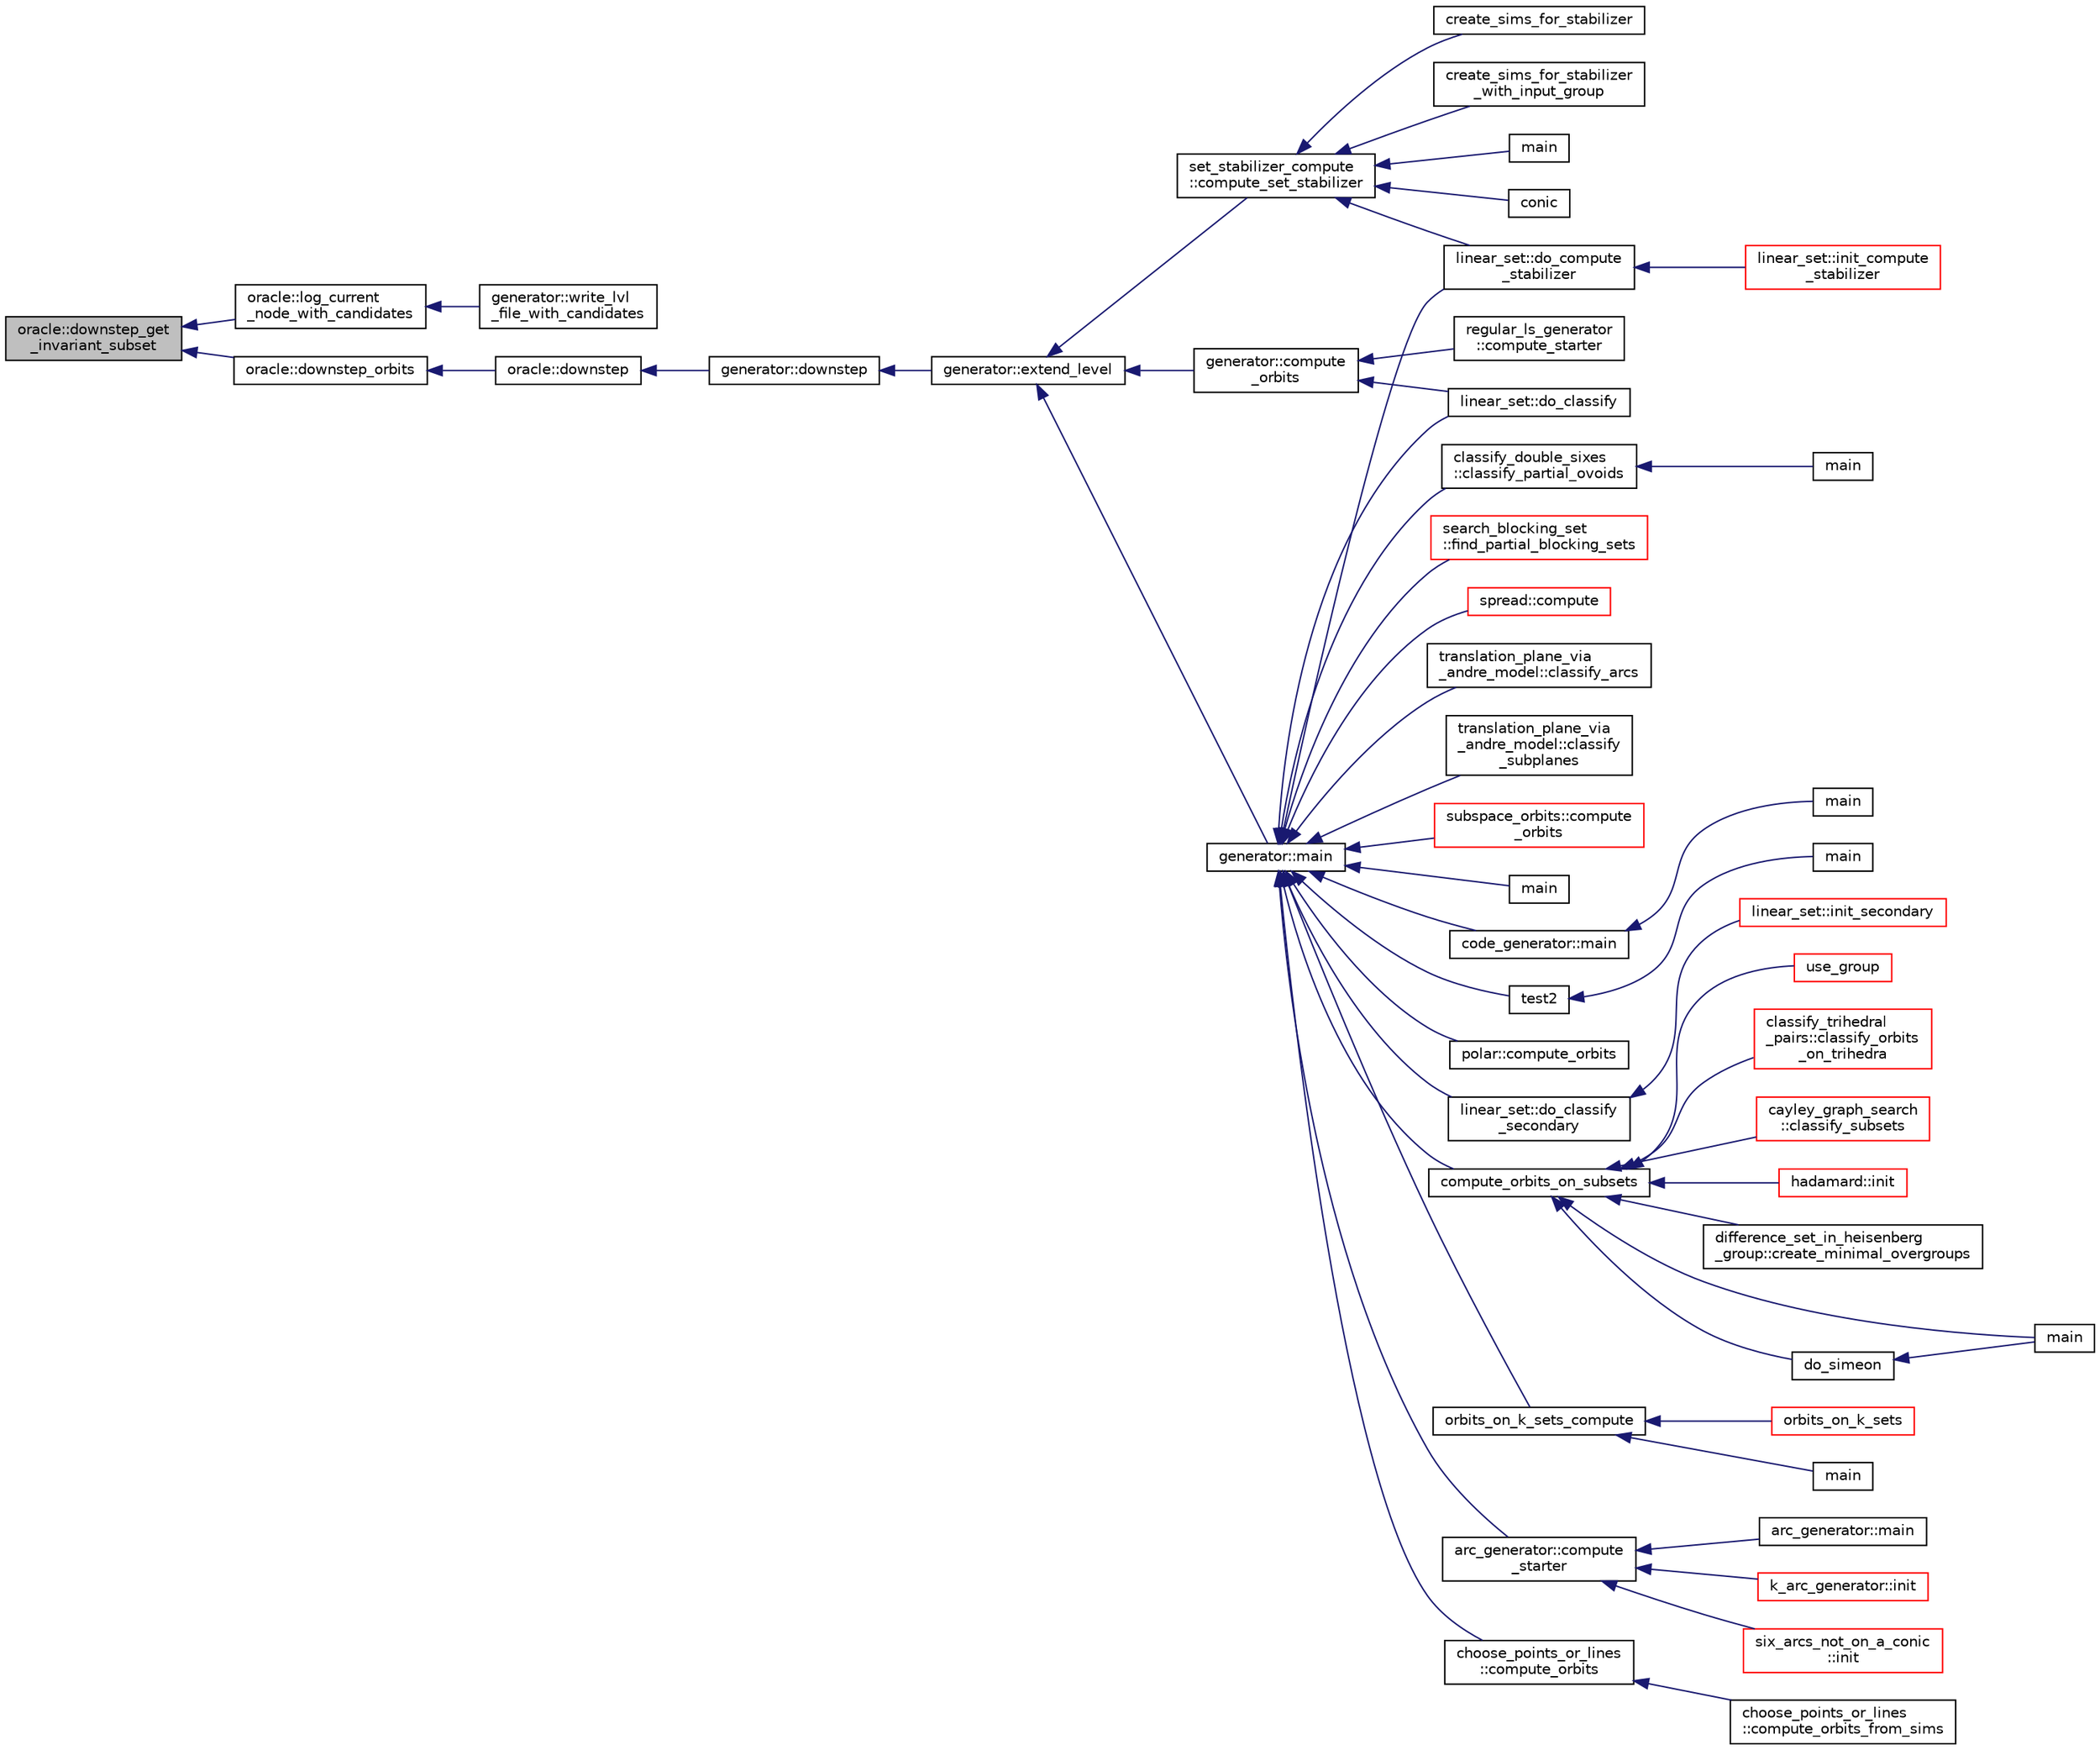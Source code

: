 digraph "oracle::downstep_get_invariant_subset"
{
  edge [fontname="Helvetica",fontsize="10",labelfontname="Helvetica",labelfontsize="10"];
  node [fontname="Helvetica",fontsize="10",shape=record];
  rankdir="LR";
  Node3109 [label="oracle::downstep_get\l_invariant_subset",height=0.2,width=0.4,color="black", fillcolor="grey75", style="filled", fontcolor="black"];
  Node3109 -> Node3110 [dir="back",color="midnightblue",fontsize="10",style="solid",fontname="Helvetica"];
  Node3110 [label="oracle::log_current\l_node_with_candidates",height=0.2,width=0.4,color="black", fillcolor="white", style="filled",URL="$d7/da7/classoracle.html#af54e0dc5a80b11489a5335006f33ca63"];
  Node3110 -> Node3111 [dir="back",color="midnightblue",fontsize="10",style="solid",fontname="Helvetica"];
  Node3111 [label="generator::write_lvl\l_file_with_candidates",height=0.2,width=0.4,color="black", fillcolor="white", style="filled",URL="$d7/d73/classgenerator.html#af3de7a4ba5e1075faa23d47d4c31ca55"];
  Node3109 -> Node3112 [dir="back",color="midnightblue",fontsize="10",style="solid",fontname="Helvetica"];
  Node3112 [label="oracle::downstep_orbits",height=0.2,width=0.4,color="black", fillcolor="white", style="filled",URL="$d7/da7/classoracle.html#a65ea623f3a7b2e3dba4e29638207bc53"];
  Node3112 -> Node3113 [dir="back",color="midnightblue",fontsize="10",style="solid",fontname="Helvetica"];
  Node3113 [label="oracle::downstep",height=0.2,width=0.4,color="black", fillcolor="white", style="filled",URL="$d7/da7/classoracle.html#a4fbc6710b45e5af5c2fb5bc3aa6d3bb1"];
  Node3113 -> Node3114 [dir="back",color="midnightblue",fontsize="10",style="solid",fontname="Helvetica"];
  Node3114 [label="generator::downstep",height=0.2,width=0.4,color="black", fillcolor="white", style="filled",URL="$d7/d73/classgenerator.html#ad90bc284af0b5f5beae960a0bd7a5b43"];
  Node3114 -> Node3115 [dir="back",color="midnightblue",fontsize="10",style="solid",fontname="Helvetica"];
  Node3115 [label="generator::extend_level",height=0.2,width=0.4,color="black", fillcolor="white", style="filled",URL="$d7/d73/classgenerator.html#a91b84d80ccec0cd2136bc221c30e0f8e"];
  Node3115 -> Node3116 [dir="back",color="midnightblue",fontsize="10",style="solid",fontname="Helvetica"];
  Node3116 [label="set_stabilizer_compute\l::compute_set_stabilizer",height=0.2,width=0.4,color="black", fillcolor="white", style="filled",URL="$d8/dc6/classset__stabilizer__compute.html#ad4f92074322e98c7cd0ed5d4f8486b76"];
  Node3116 -> Node3117 [dir="back",color="midnightblue",fontsize="10",style="solid",fontname="Helvetica"];
  Node3117 [label="main",height=0.2,width=0.4,color="black", fillcolor="white", style="filled",URL="$db/d67/test__hyperoval_8_c.html#a3c04138a5bfe5d72780bb7e82a18e627"];
  Node3116 -> Node3118 [dir="back",color="midnightblue",fontsize="10",style="solid",fontname="Helvetica"];
  Node3118 [label="conic",height=0.2,width=0.4,color="black", fillcolor="white", style="filled",URL="$d4/de8/conic_8_c.html#a96def9474b981a9d5831a9b48d85d652"];
  Node3116 -> Node3119 [dir="back",color="midnightblue",fontsize="10",style="solid",fontname="Helvetica"];
  Node3119 [label="linear_set::do_compute\l_stabilizer",height=0.2,width=0.4,color="black", fillcolor="white", style="filled",URL="$dd/d86/classlinear__set.html#ae8f58ded28fb5370f4459cca42b7463b"];
  Node3119 -> Node3120 [dir="back",color="midnightblue",fontsize="10",style="solid",fontname="Helvetica"];
  Node3120 [label="linear_set::init_compute\l_stabilizer",height=0.2,width=0.4,color="red", fillcolor="white", style="filled",URL="$dd/d86/classlinear__set.html#a0cc3eaec1896fdc977b62e94623b055b"];
  Node3116 -> Node3122 [dir="back",color="midnightblue",fontsize="10",style="solid",fontname="Helvetica"];
  Node3122 [label="create_sims_for_stabilizer",height=0.2,width=0.4,color="black", fillcolor="white", style="filled",URL="$d0/d76/tl__algebra__and__number__theory_8h.html#af2c67d225072549409be710ac3cd30f8"];
  Node3116 -> Node3123 [dir="back",color="midnightblue",fontsize="10",style="solid",fontname="Helvetica"];
  Node3123 [label="create_sims_for_stabilizer\l_with_input_group",height=0.2,width=0.4,color="black", fillcolor="white", style="filled",URL="$d0/d76/tl__algebra__and__number__theory_8h.html#af5482567a8d6ba5c2fe593bf6f7f9a0f"];
  Node3115 -> Node3124 [dir="back",color="midnightblue",fontsize="10",style="solid",fontname="Helvetica"];
  Node3124 [label="generator::compute\l_orbits",height=0.2,width=0.4,color="black", fillcolor="white", style="filled",URL="$d7/d73/classgenerator.html#a23989bc20ecaaed39c4119c758367f40"];
  Node3124 -> Node3125 [dir="back",color="midnightblue",fontsize="10",style="solid",fontname="Helvetica"];
  Node3125 [label="regular_ls_generator\l::compute_starter",height=0.2,width=0.4,color="black", fillcolor="white", style="filled",URL="$d2/dd8/classregular__ls__generator.html#aa38907741058694a73194b02ceb4a53d"];
  Node3124 -> Node3126 [dir="back",color="midnightblue",fontsize="10",style="solid",fontname="Helvetica"];
  Node3126 [label="linear_set::do_classify",height=0.2,width=0.4,color="black", fillcolor="white", style="filled",URL="$dd/d86/classlinear__set.html#a3eb2dbce7fa8b71901dfc12f288ddd0c"];
  Node3115 -> Node3127 [dir="back",color="midnightblue",fontsize="10",style="solid",fontname="Helvetica"];
  Node3127 [label="generator::main",height=0.2,width=0.4,color="black", fillcolor="white", style="filled",URL="$d7/d73/classgenerator.html#a01abff8e9f231bf0d82e2e8e0061f242"];
  Node3127 -> Node3128 [dir="back",color="midnightblue",fontsize="10",style="solid",fontname="Helvetica"];
  Node3128 [label="main",height=0.2,width=0.4,color="black", fillcolor="white", style="filled",URL="$d2/d11/codes_8h.html#a217dbf8b442f20279ea00b898af96f52"];
  Node3127 -> Node3129 [dir="back",color="midnightblue",fontsize="10",style="solid",fontname="Helvetica"];
  Node3129 [label="code_generator::main",height=0.2,width=0.4,color="black", fillcolor="white", style="filled",URL="$db/d37/classcode__generator.html#ab3cf3a306e4032c2b471ac95321c599f"];
  Node3129 -> Node3130 [dir="back",color="midnightblue",fontsize="10",style="solid",fontname="Helvetica"];
  Node3130 [label="main",height=0.2,width=0.4,color="black", fillcolor="white", style="filled",URL="$d4/d4f/codes_8_c.html#a217dbf8b442f20279ea00b898af96f52"];
  Node3127 -> Node3131 [dir="back",color="midnightblue",fontsize="10",style="solid",fontname="Helvetica"];
  Node3131 [label="test2",height=0.2,width=0.4,color="black", fillcolor="white", style="filled",URL="$d9/db0/factor__space_8_c.html#a39d73a812e5fd8f1bc111e948368cb10"];
  Node3131 -> Node3132 [dir="back",color="midnightblue",fontsize="10",style="solid",fontname="Helvetica"];
  Node3132 [label="main",height=0.2,width=0.4,color="black", fillcolor="white", style="filled",URL="$d9/db0/factor__space_8_c.html#a3c04138a5bfe5d72780bb7e82a18e627"];
  Node3127 -> Node3133 [dir="back",color="midnightblue",fontsize="10",style="solid",fontname="Helvetica"];
  Node3133 [label="polar::compute_orbits",height=0.2,width=0.4,color="black", fillcolor="white", style="filled",URL="$da/d1c/classpolar.html#ac4c3c4f95d14c74ff4a3ec3f3479a1da"];
  Node3127 -> Node3126 [dir="back",color="midnightblue",fontsize="10",style="solid",fontname="Helvetica"];
  Node3127 -> Node3134 [dir="back",color="midnightblue",fontsize="10",style="solid",fontname="Helvetica"];
  Node3134 [label="linear_set::do_classify\l_secondary",height=0.2,width=0.4,color="black", fillcolor="white", style="filled",URL="$dd/d86/classlinear__set.html#a47eb7f9995f3343abd3bdfbf9a9a9162"];
  Node3134 -> Node3135 [dir="back",color="midnightblue",fontsize="10",style="solid",fontname="Helvetica"];
  Node3135 [label="linear_set::init_secondary",height=0.2,width=0.4,color="red", fillcolor="white", style="filled",URL="$dd/d86/classlinear__set.html#a7bf8cd7805559b5762921687a7c1ed97"];
  Node3127 -> Node3119 [dir="back",color="midnightblue",fontsize="10",style="solid",fontname="Helvetica"];
  Node3127 -> Node3137 [dir="back",color="midnightblue",fontsize="10",style="solid",fontname="Helvetica"];
  Node3137 [label="compute_orbits_on_subsets",height=0.2,width=0.4,color="black", fillcolor="white", style="filled",URL="$d3/d35/snakes__and__ladders__global_8_c.html#af33697aede0480110b1227f727252637"];
  Node3137 -> Node3138 [dir="back",color="midnightblue",fontsize="10",style="solid",fontname="Helvetica"];
  Node3138 [label="cayley_graph_search\l::classify_subsets",height=0.2,width=0.4,color="red", fillcolor="white", style="filled",URL="$de/dae/classcayley__graph__search.html#a4cf8a90752e018a281481ac80ad52c4b"];
  Node3137 -> Node3141 [dir="back",color="midnightblue",fontsize="10",style="solid",fontname="Helvetica"];
  Node3141 [label="hadamard::init",height=0.2,width=0.4,color="red", fillcolor="white", style="filled",URL="$d7/dbb/classhadamard.html#a16af359850b8bdd0d2a73e260d496c33"];
  Node3137 -> Node3143 [dir="back",color="midnightblue",fontsize="10",style="solid",fontname="Helvetica"];
  Node3143 [label="difference_set_in_heisenberg\l_group::create_minimal_overgroups",height=0.2,width=0.4,color="black", fillcolor="white", style="filled",URL="$de/d8a/classdifference__set__in__heisenberg__group.html#a9bde5ad5da3ebaebf98fbfd3e8110b79"];
  Node3137 -> Node3144 [dir="back",color="midnightblue",fontsize="10",style="solid",fontname="Helvetica"];
  Node3144 [label="main",height=0.2,width=0.4,color="black", fillcolor="white", style="filled",URL="$d5/d13/simeon_8_c.html#ae66f6b31b5ad750f1fe042a706a4e3d4"];
  Node3137 -> Node3145 [dir="back",color="midnightblue",fontsize="10",style="solid",fontname="Helvetica"];
  Node3145 [label="do_simeon",height=0.2,width=0.4,color="black", fillcolor="white", style="filled",URL="$d5/d13/simeon_8_c.html#a36cf3f9cb484fa44da7a7dfcbe9385d0"];
  Node3145 -> Node3144 [dir="back",color="midnightblue",fontsize="10",style="solid",fontname="Helvetica"];
  Node3137 -> Node3146 [dir="back",color="midnightblue",fontsize="10",style="solid",fontname="Helvetica"];
  Node3146 [label="use_group",height=0.2,width=0.4,color="red", fillcolor="white", style="filled",URL="$d9/d9f/all__cliques_8_c.html#aba62531e97173264c39afe2c7857af31"];
  Node3137 -> Node3148 [dir="back",color="midnightblue",fontsize="10",style="solid",fontname="Helvetica"];
  Node3148 [label="classify_trihedral\l_pairs::classify_orbits\l_on_trihedra",height=0.2,width=0.4,color="red", fillcolor="white", style="filled",URL="$d1/d21/classclassify__trihedral__pairs.html#a99625621bfba4bb65b3d60304b306539"];
  Node3127 -> Node3155 [dir="back",color="midnightblue",fontsize="10",style="solid",fontname="Helvetica"];
  Node3155 [label="orbits_on_k_sets_compute",height=0.2,width=0.4,color="black", fillcolor="white", style="filled",URL="$d3/d35/snakes__and__ladders__global_8_c.html#a96743526b15703539d544499276aaa71"];
  Node3155 -> Node3156 [dir="back",color="midnightblue",fontsize="10",style="solid",fontname="Helvetica"];
  Node3156 [label="main",height=0.2,width=0.4,color="black", fillcolor="white", style="filled",URL="$d9/d5f/example__fano__plane_8_c.html#ae66f6b31b5ad750f1fe042a706a4e3d4"];
  Node3155 -> Node3157 [dir="back",color="midnightblue",fontsize="10",style="solid",fontname="Helvetica"];
  Node3157 [label="orbits_on_k_sets",height=0.2,width=0.4,color="red", fillcolor="white", style="filled",URL="$d3/d35/snakes__and__ladders__global_8_c.html#afe3d79116aa8b4d1a93d444a3a979b6e"];
  Node3127 -> Node3166 [dir="back",color="midnightblue",fontsize="10",style="solid",fontname="Helvetica"];
  Node3166 [label="arc_generator::compute\l_starter",height=0.2,width=0.4,color="black", fillcolor="white", style="filled",URL="$d4/d21/classarc__generator.html#aad1dcec3a1c302e743d574bd1ac857d9"];
  Node3166 -> Node3165 [dir="back",color="midnightblue",fontsize="10",style="solid",fontname="Helvetica"];
  Node3165 [label="arc_generator::main",height=0.2,width=0.4,color="black", fillcolor="white", style="filled",URL="$d4/d21/classarc__generator.html#ad80140b51b165dad1fe6ab232be7829a"];
  Node3166 -> Node3167 [dir="back",color="midnightblue",fontsize="10",style="solid",fontname="Helvetica"];
  Node3167 [label="k_arc_generator::init",height=0.2,width=0.4,color="red", fillcolor="white", style="filled",URL="$d6/dd8/classk__arc__generator.html#a6036d9f52ede9f8ca681505626b5361d"];
  Node3166 -> Node3169 [dir="back",color="midnightblue",fontsize="10",style="solid",fontname="Helvetica"];
  Node3169 [label="six_arcs_not_on_a_conic\l::init",height=0.2,width=0.4,color="red", fillcolor="white", style="filled",URL="$d8/de6/classsix__arcs__not__on__a__conic.html#a7a4d5cf8a098488729934cfa8a70944a"];
  Node3127 -> Node3171 [dir="back",color="midnightblue",fontsize="10",style="solid",fontname="Helvetica"];
  Node3171 [label="choose_points_or_lines\l::compute_orbits",height=0.2,width=0.4,color="black", fillcolor="white", style="filled",URL="$d6/d75/classchoose__points__or__lines.html#adc353e2d41dc8a39563322c8cdd85f61"];
  Node3171 -> Node3172 [dir="back",color="midnightblue",fontsize="10",style="solid",fontname="Helvetica"];
  Node3172 [label="choose_points_or_lines\l::compute_orbits_from_sims",height=0.2,width=0.4,color="black", fillcolor="white", style="filled",URL="$d6/d75/classchoose__points__or__lines.html#a4fcac2dadf459d7c75187a00a4bd64aa"];
  Node3127 -> Node3173 [dir="back",color="midnightblue",fontsize="10",style="solid",fontname="Helvetica"];
  Node3173 [label="classify_double_sixes\l::classify_partial_ovoids",height=0.2,width=0.4,color="black", fillcolor="white", style="filled",URL="$dd/d23/classclassify__double__sixes.html#a2253fca143a0e8a3e39655eb05668ae9"];
  Node3173 -> Node3174 [dir="back",color="midnightblue",fontsize="10",style="solid",fontname="Helvetica"];
  Node3174 [label="main",height=0.2,width=0.4,color="black", fillcolor="white", style="filled",URL="$df/df8/surface__classify_8_c.html#a217dbf8b442f20279ea00b898af96f52"];
  Node3127 -> Node3175 [dir="back",color="midnightblue",fontsize="10",style="solid",fontname="Helvetica"];
  Node3175 [label="search_blocking_set\l::find_partial_blocking_sets",height=0.2,width=0.4,color="red", fillcolor="white", style="filled",URL="$dc/d36/classsearch__blocking__set.html#ad3fdb3d356db75a02c406bc9d4e9e9b6"];
  Node3127 -> Node3177 [dir="back",color="midnightblue",fontsize="10",style="solid",fontname="Helvetica"];
  Node3177 [label="spread::compute",height=0.2,width=0.4,color="red", fillcolor="white", style="filled",URL="$da/dc1/classspread.html#a9674466d3e03b8dad79882299c638a21"];
  Node3127 -> Node3179 [dir="back",color="midnightblue",fontsize="10",style="solid",fontname="Helvetica"];
  Node3179 [label="translation_plane_via\l_andre_model::classify_arcs",height=0.2,width=0.4,color="black", fillcolor="white", style="filled",URL="$d1/dcc/classtranslation__plane__via__andre__model.html#ac8f002e812a8b152d41e806688601c5e"];
  Node3127 -> Node3180 [dir="back",color="midnightblue",fontsize="10",style="solid",fontname="Helvetica"];
  Node3180 [label="translation_plane_via\l_andre_model::classify\l_subplanes",height=0.2,width=0.4,color="black", fillcolor="white", style="filled",URL="$d1/dcc/classtranslation__plane__via__andre__model.html#a794fefa95f0a7f7b887133375988ee55"];
  Node3127 -> Node3181 [dir="back",color="midnightblue",fontsize="10",style="solid",fontname="Helvetica"];
  Node3181 [label="subspace_orbits::compute\l_orbits",height=0.2,width=0.4,color="red", fillcolor="white", style="filled",URL="$d2/d9f/classsubspace__orbits.html#a2778f8d49cde1675de1ef6acfe180b63"];
}
